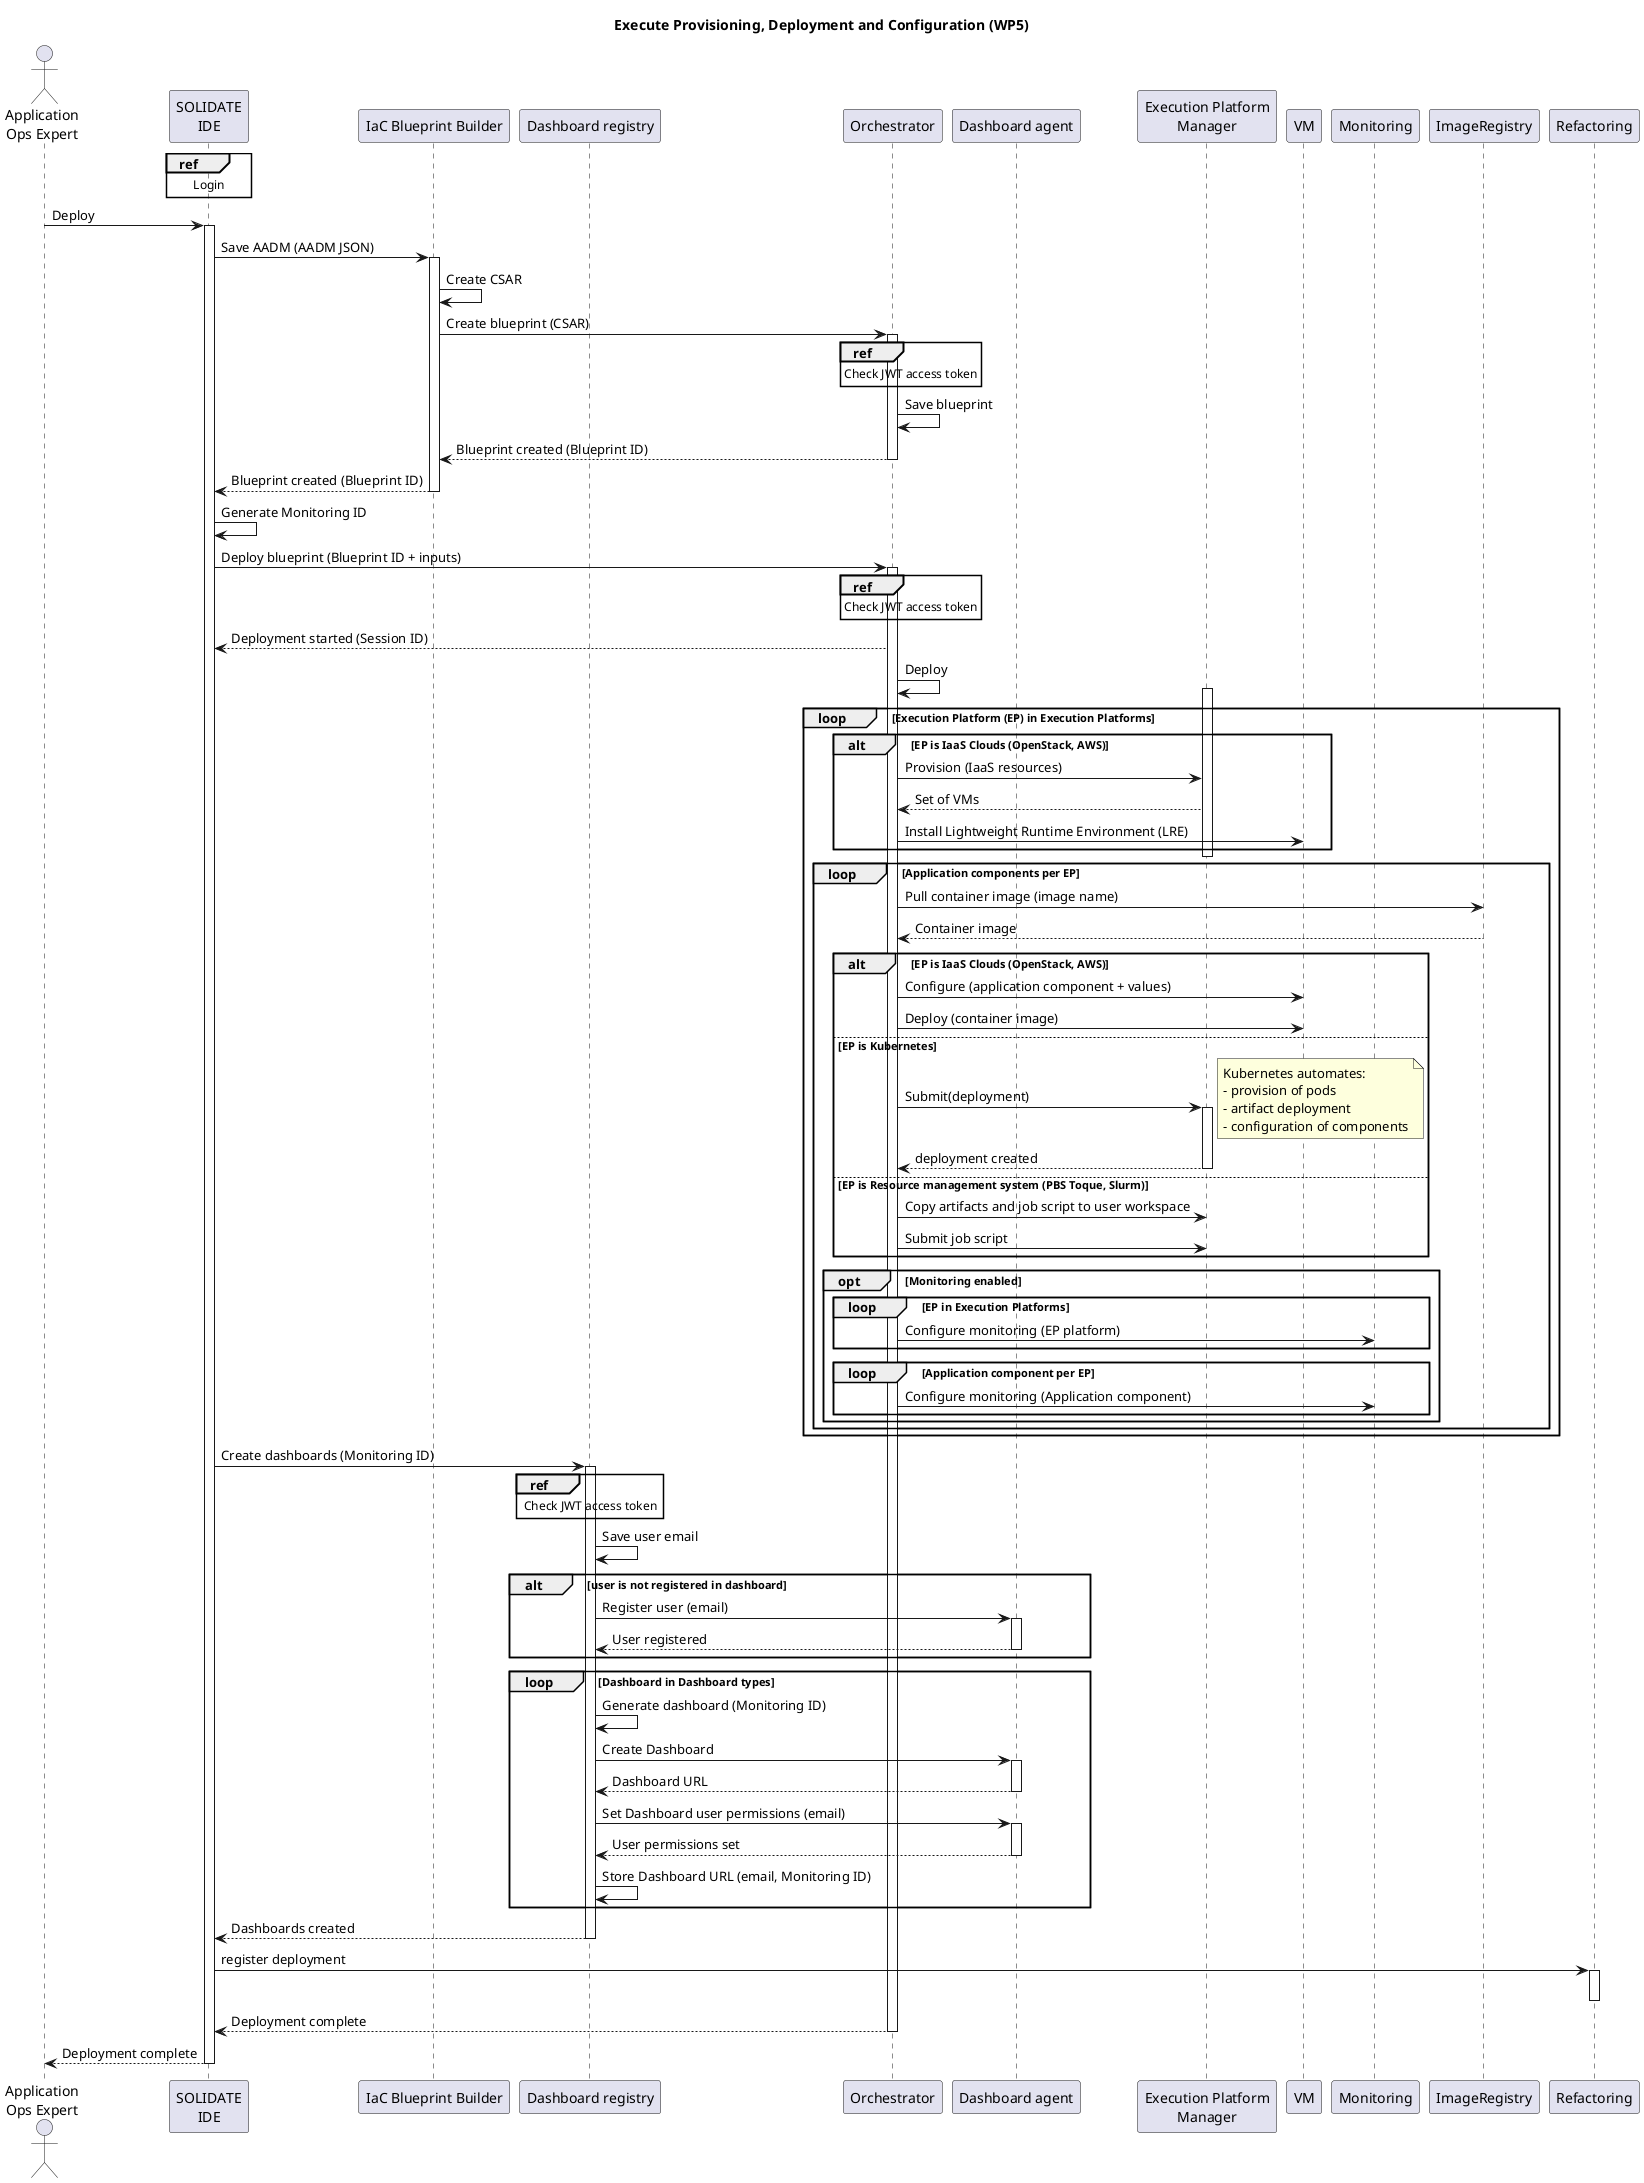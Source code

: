 @startuml

title Execute Provisioning, Deployment and Configuration (WP5)

actor "Application\nOps Expert" as ops
participant "SOLIDATE\nIDE" as ide
participant "IaC Blueprint Builder" as builder
participant "Dashboard registry" as registry
participant  Orchestrator as orch
participant "Dashboard agent" as dash
participant "Execution Platform\nManager" as res
participant "VM" as VM
participant "Monitoring" as mon
participant "ImageRegistry" as imagereg
participant "Refactoring" as refact

ref over ide: Login

ops->ide: Deploy
activate ide
ide->builder: Save AADM (AADM JSON)
activate builder
builder->builder: Create CSAR
builder->orch: Create blueprint (CSAR)
activate orch
ref over orch: Check JWT access token
orch->orch: Save blueprint
orch-->builder: Blueprint created (Blueprint ID)
deactivate orch
builder-->ide: Blueprint created (Blueprint ID)
deactivate builder

ide -> ide: Generate Monitoring ID

ide->orch: Deploy blueprint (Blueprint ID + inputs)
activate orch
ref over orch: Check JWT access token
orch-->ide: Deployment started (Session ID)
orch->orch: Deploy

loop Execution Platform (EP) in Execution Platforms

  activate res
  alt EP is IaaS Clouds (OpenStack, AWS)
    orch->res: Provision (IaaS resources)
    res-->orch: Set of VMs
    orch->VM: Install Lightweight Runtime Environment (LRE)
  end
  deactivate res

  loop Application components per EP

    orch->imagereg: Pull container image (image name)
    imagereg-->orch: Container image

    alt EP is IaaS Clouds (OpenStack, AWS)
      orch->VM: Configure (application component + values)
      orch->VM: Deploy (container image)
    else EP is Kubernetes
      orch->res: Submit(deployment)
      activate res
        note right
          Kubernetes automates:
          - provision of pods
          - artifact deployment
          - configuration of components
        end note
        res-->orch: deployment created
      deactivate res

    else EP is Resource management system (PBS Toque, Slurm)
      orch->res: Copy artifacts and job script to user workspace
      orch->res: Submit job script
    end

    opt Monitoring enabled
      loop EP in Execution Platforms
      orch->mon: Configure monitoring (EP platform)
      end
      loop Application component per EP
      orch->mon: Configure monitoring (Application component)
      end
    end

  end
end

ide -> registry: Create dashboards (Monitoring ID)
activate registry
ref over registry: Check JWT access token
registry -> registry: Save user email

alt user is not registered in dashboard
	    registry -> dash: Register user (email)
	    activate dash
	    dash --> registry: User registered
	    deactivate dash
end

loop Dashboard in Dashboard types
	registry -> registry: Generate dashboard (Monitoring ID)
	registry -> dash: Create Dashboard
	activate dash
	dash --> registry: Dashboard URL
	deactivate dash
	registry -> dash: Set Dashboard user permissions (email)
	activate dash
	dash --> registry: User permissions set
	deactivate dash
	registry -> registry: Store Dashboard URL (email, Monitoring ID)

end
registry --> ide: Dashboards created
deactivate registry

ide->refact: register deployment
activate refact
deactivate refact

orch-->ide: Deployment complete
deactivate orch
ide-->ops: Deployment complete
deactivate ide


@enduml
